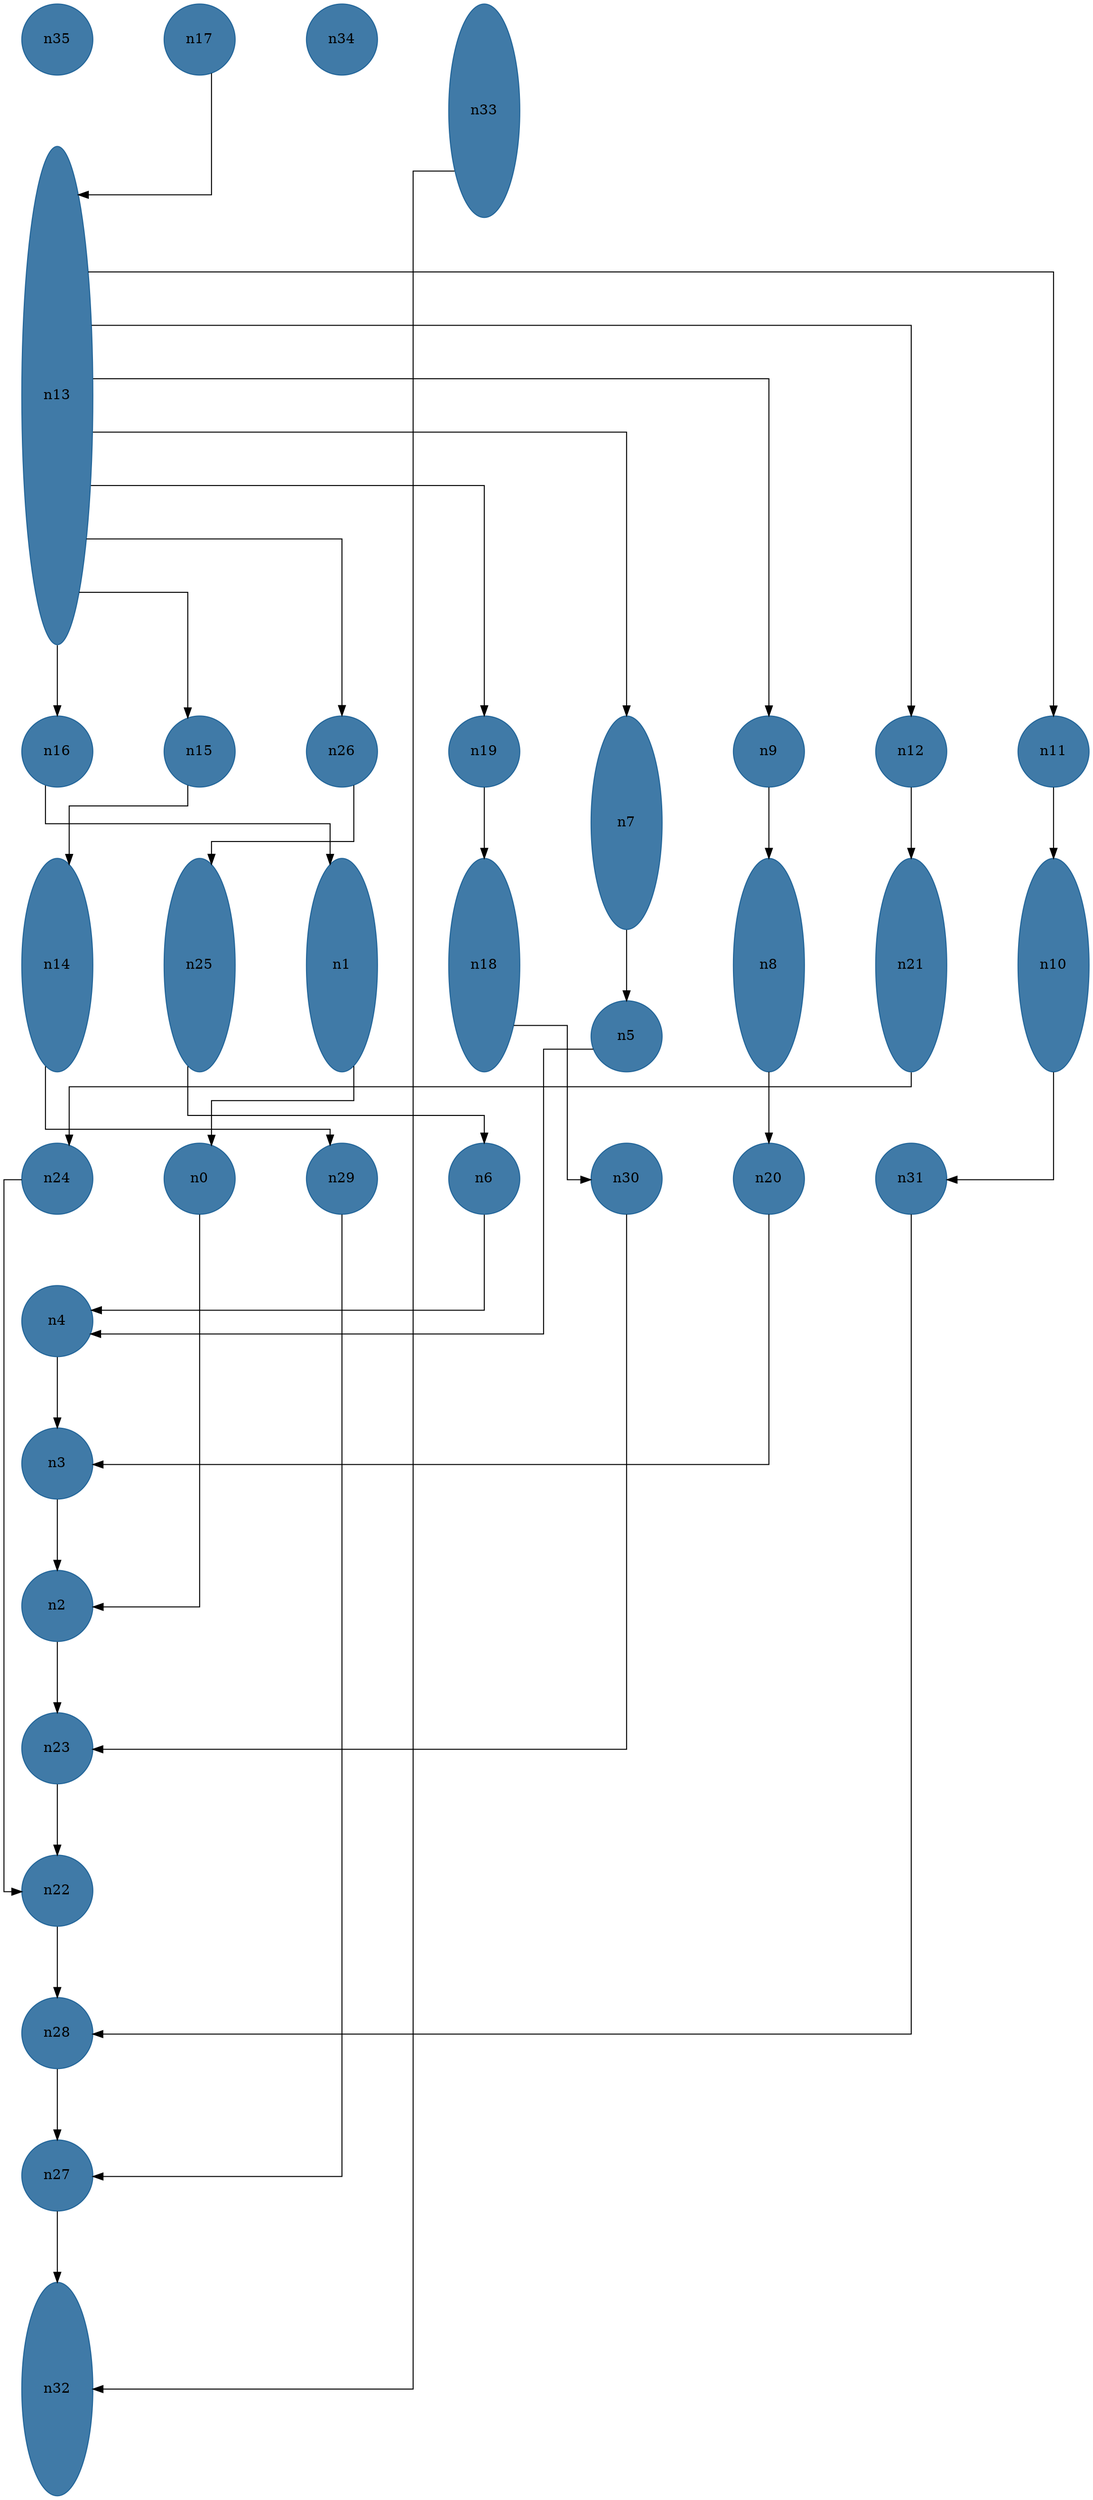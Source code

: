 //do not use DOT to generate pdf use NEATO or FDP
digraph{
layout="neato";
splines="ortho";
n35[shape="ellipse", style="filled", color="#004E8ABF", pos="0,36!", height="1", width="1"];
n17[shape="ellipse", style="filled", color="#004E8ABF", pos="2,36!", height="1", width="1"];
n17 -> n13;
n34[shape="ellipse", style="filled", color="#004E8ABF", pos="4,36!", height="1", width="1"];
n33[shape="ellipse", style="filled", color="#004E8ABF", pos="6,35!", height="3", width="1"];
n33 -> n32;
n13[shape="ellipse", style="filled", color="#004E8ABF", pos="0,31!", height="7", width="1"];
n13 -> n16;
n13 -> n15;
n13 -> n26;
n13 -> n19;
n13 -> n7;
n13 -> n9;
n13 -> n12;
n13 -> n11;
n16[shape="ellipse", style="filled", color="#004E8ABF", pos="0,26!", height="1", width="1"];
n16 -> n1;
n15[shape="ellipse", style="filled", color="#004E8ABF", pos="2,26!", height="1", width="1"];
n15 -> n14;
n26[shape="ellipse", style="filled", color="#004E8ABF", pos="4,26!", height="1", width="1"];
n26 -> n25;
n19[shape="ellipse", style="filled", color="#004E8ABF", pos="6,26!", height="1", width="1"];
n19 -> n18;
n7[shape="ellipse", style="filled", color="#004E8ABF", pos="8,25!", height="3", width="1"];
n7 -> n5;
n9[shape="ellipse", style="filled", color="#004E8ABF", pos="10,26!", height="1", width="1"];
n9 -> n8;
n12[shape="ellipse", style="filled", color="#004E8ABF", pos="12,26!", height="1", width="1"];
n12 -> n21;
n11[shape="ellipse", style="filled", color="#004E8ABF", pos="14,26!", height="1", width="1"];
n11 -> n10;
n14[shape="ellipse", style="filled", color="#004E8ABF", pos="0,23!", height="3", width="1"];
n14 -> n29;
n25[shape="ellipse", style="filled", color="#004E8ABF", pos="2,23!", height="3", width="1"];
n25 -> n6;
n1[shape="ellipse", style="filled", color="#004E8ABF", pos="4,23!", height="3", width="1"];
n1 -> n0;
n18[shape="ellipse", style="filled", color="#004E8ABF", pos="6,23!", height="3", width="1"];
n18 -> n30;
n8[shape="ellipse", style="filled", color="#004E8ABF", pos="10,23!", height="3", width="1"];
n8 -> n20;
n21[shape="ellipse", style="filled", color="#004E8ABF", pos="12,23!", height="3", width="1"];
n21 -> n24;
n10[shape="ellipse", style="filled", color="#004E8ABF", pos="14,23!", height="3", width="1"];
n10 -> n31;
n5[shape="ellipse", style="filled", color="#004E8ABF", pos="8,22!", height="1", width="1"];
n5 -> n4;
n24[shape="ellipse", style="filled", color="#004E8ABF", pos="0,20!", height="1", width="1"];
n24 -> n22;
n0[shape="ellipse", style="filled", color="#004E8ABF", pos="2,20!", height="1", width="1"];
n0 -> n2;
n29[shape="ellipse", style="filled", color="#004E8ABF", pos="4,20!", height="1", width="1"];
n29 -> n27;
n6[shape="ellipse", style="filled", color="#004E8ABF", pos="6,20!", height="1", width="1"];
n6 -> n4;
n30[shape="ellipse", style="filled", color="#004E8ABF", pos="8,20!", height="1", width="1"];
n30 -> n23;
n20[shape="ellipse", style="filled", color="#004E8ABF", pos="10,20!", height="1", width="1"];
n20 -> n3;
n31[shape="ellipse", style="filled", color="#004E8ABF", pos="12,20!", height="1", width="1"];
n31 -> n28;
n4[shape="ellipse", style="filled", color="#004E8ABF", pos="0,18!", height="1", width="1"];
n4 -> n3;
n3[shape="ellipse", style="filled", color="#004E8ABF", pos="0,16!", height="1", width="1"];
n3 -> n2;
n2[shape="ellipse", style="filled", color="#004E8ABF", pos="0,14!", height="1", width="1"];
n2 -> n23;
n23[shape="ellipse", style="filled", color="#004E8ABF", pos="0,12!", height="1", width="1"];
n23 -> n22;
n22[shape="ellipse", style="filled", color="#004E8ABF", pos="0,10!", height="1", width="1"];
n22 -> n28;
n28[shape="ellipse", style="filled", color="#004E8ABF", pos="0,8!", height="1", width="1"];
n28 -> n27;
n27[shape="ellipse", style="filled", color="#004E8ABF", pos="0,6!", height="1", width="1"];
n27 -> n32;
n32[shape="ellipse", style="filled", color="#004E8ABF", pos="0,3!", height="3", width="1"];
}